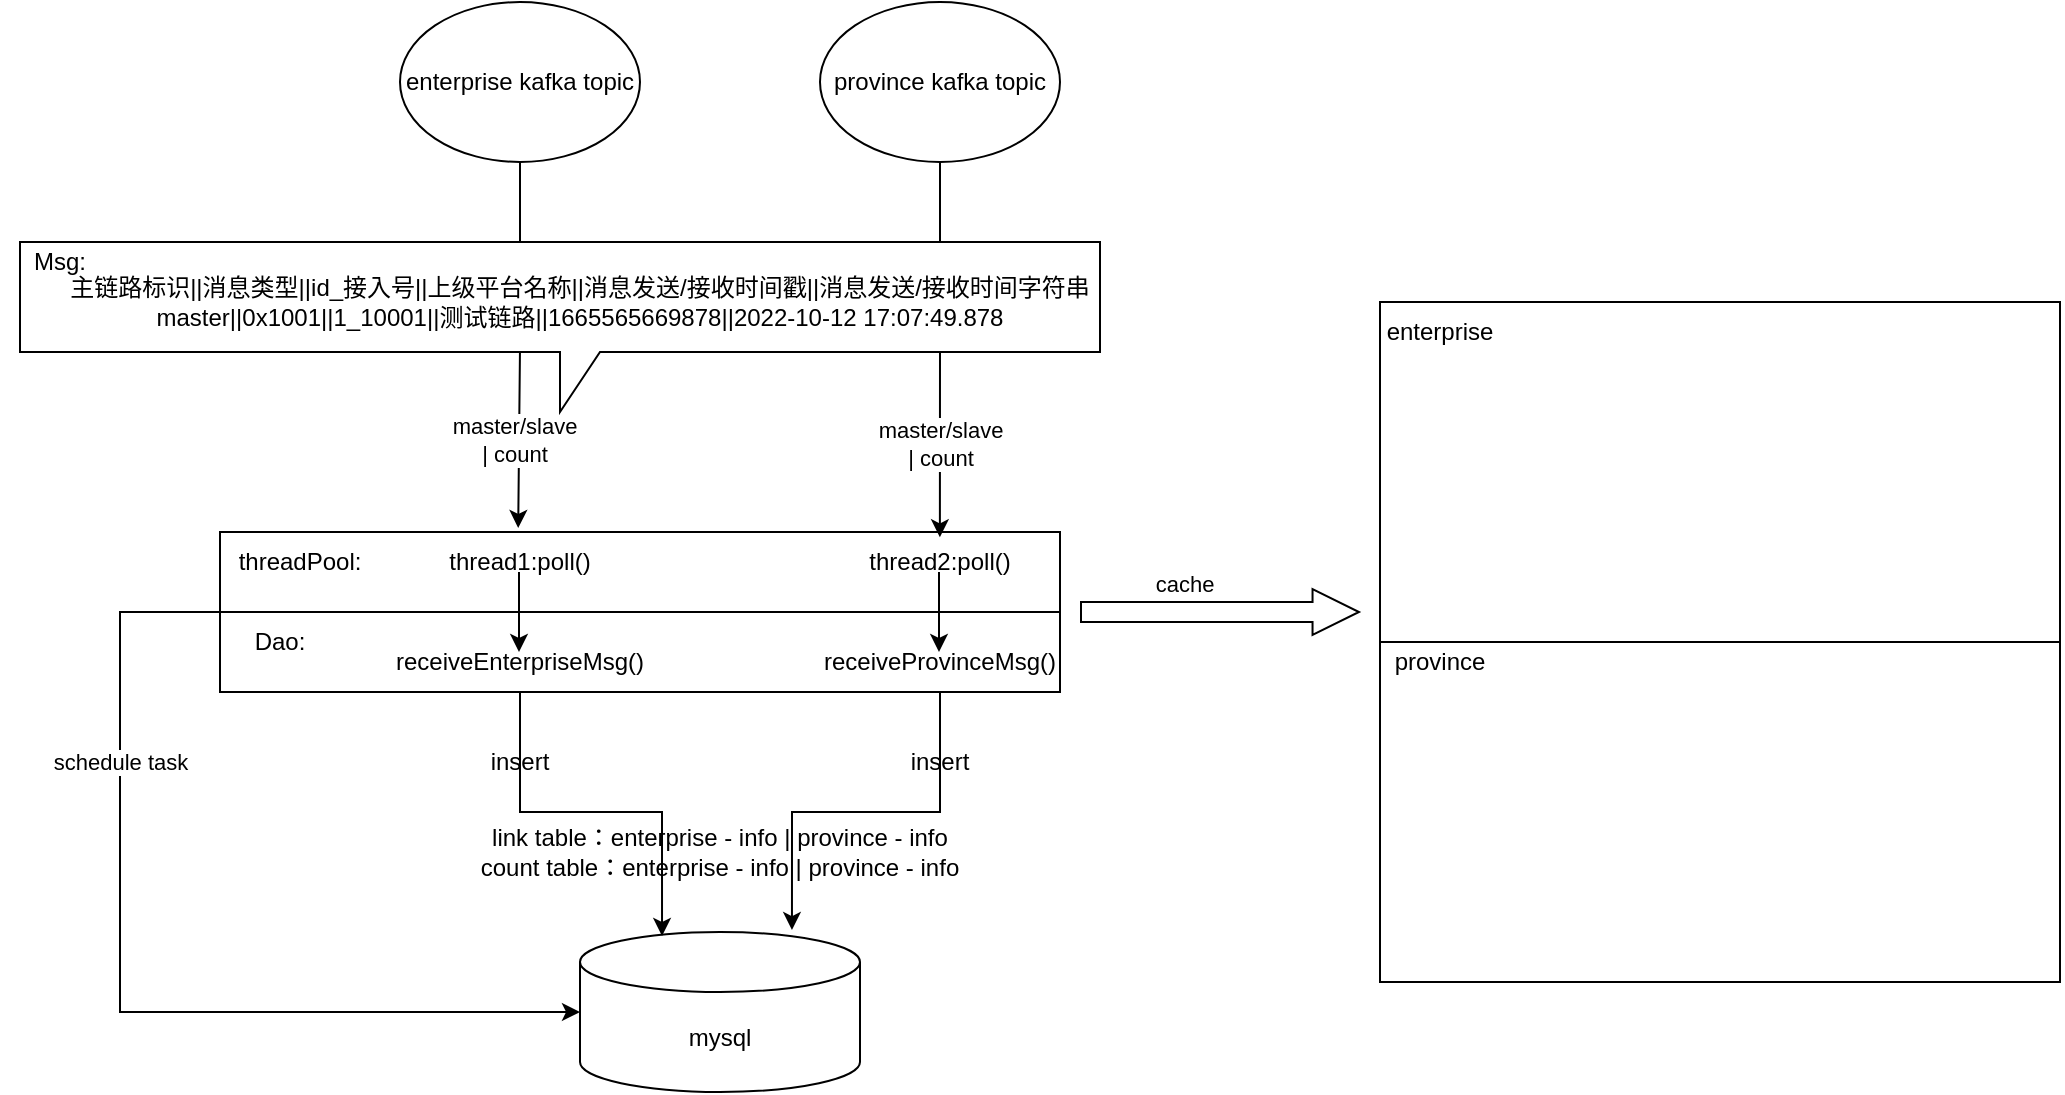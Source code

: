 <mxfile version="20.5.3" type="github">
  <diagram id="AL3O_xL7YQzq8grCgCo2" name="第 1 页">
    <mxGraphModel dx="1375" dy="762" grid="1" gridSize="10" guides="1" tooltips="1" connect="1" arrows="1" fold="1" page="1" pageScale="1" pageWidth="1654" pageHeight="2336" math="0" shadow="0">
      <root>
        <mxCell id="0" />
        <mxCell id="1" parent="0" />
        <mxCell id="YoZwcybYt3LhvjKQw7QA-45" style="edgeStyle=orthogonalEdgeStyle;rounded=0;orthogonalLoop=1;jettySize=auto;html=1;exitX=0.25;exitY=1;exitDx=0;exitDy=0;entryX=0;entryY=0.5;entryDx=0;entryDy=0;entryPerimeter=0;" edge="1" parent="1" source="YoZwcybYt3LhvjKQw7QA-3" target="YoZwcybYt3LhvjKQw7QA-21">
          <mxGeometry relative="1" as="geometry">
            <Array as="points">
              <mxPoint x="255" y="360" />
              <mxPoint x="100" y="360" />
              <mxPoint x="100" y="560" />
            </Array>
          </mxGeometry>
        </mxCell>
        <mxCell id="YoZwcybYt3LhvjKQw7QA-46" value="schedule task" style="edgeLabel;html=1;align=center;verticalAlign=middle;resizable=0;points=[];" vertex="1" connectable="0" parent="YoZwcybYt3LhvjKQw7QA-45">
          <mxGeometry x="-0.736" y="-2" relative="1" as="geometry">
            <mxPoint x="-113" y="77" as="offset" />
          </mxGeometry>
        </mxCell>
        <mxCell id="YoZwcybYt3LhvjKQw7QA-3" value="" style="rounded=0;whiteSpace=wrap;html=1;" vertex="1" parent="1">
          <mxGeometry x="150" y="320" width="420" height="80" as="geometry" />
        </mxCell>
        <mxCell id="YoZwcybYt3LhvjKQw7QA-8" style="edgeStyle=orthogonalEdgeStyle;rounded=0;orthogonalLoop=1;jettySize=auto;html=1;exitX=0.5;exitY=1;exitDx=0;exitDy=0;entryX=0.355;entryY=-0.025;entryDx=0;entryDy=0;entryPerimeter=0;" edge="1" parent="1" source="YoZwcybYt3LhvjKQw7QA-6" target="YoZwcybYt3LhvjKQw7QA-3">
          <mxGeometry relative="1" as="geometry">
            <mxPoint x="210" y="310" as="targetPoint" />
          </mxGeometry>
        </mxCell>
        <mxCell id="YoZwcybYt3LhvjKQw7QA-10" value="master/slave&lt;br&gt;| count" style="edgeLabel;html=1;align=center;verticalAlign=middle;resizable=0;points=[];" vertex="1" connectable="0" parent="YoZwcybYt3LhvjKQw7QA-8">
          <mxGeometry x="-0.095" y="-3" relative="1" as="geometry">
            <mxPoint y="56" as="offset" />
          </mxGeometry>
        </mxCell>
        <mxCell id="YoZwcybYt3LhvjKQw7QA-6" value="enterprise kafka topic" style="ellipse;whiteSpace=wrap;html=1;" vertex="1" parent="1">
          <mxGeometry x="240" y="55" width="120" height="80" as="geometry" />
        </mxCell>
        <mxCell id="YoZwcybYt3LhvjKQw7QA-9" style="edgeStyle=orthogonalEdgeStyle;rounded=0;orthogonalLoop=1;jettySize=auto;html=1;exitX=0.5;exitY=1;exitDx=0;exitDy=0;entryX=0.857;entryY=0.033;entryDx=0;entryDy=0;entryPerimeter=0;" edge="1" parent="1" source="YoZwcybYt3LhvjKQw7QA-7" target="YoZwcybYt3LhvjKQw7QA-3">
          <mxGeometry relative="1" as="geometry" />
        </mxCell>
        <mxCell id="YoZwcybYt3LhvjKQw7QA-11" value="master/slave&lt;br&gt;| count" style="edgeLabel;html=1;align=center;verticalAlign=middle;resizable=0;points=[];" vertex="1" connectable="0" parent="YoZwcybYt3LhvjKQw7QA-9">
          <mxGeometry x="-0.187" y="-3" relative="1" as="geometry">
            <mxPoint x="3" y="64" as="offset" />
          </mxGeometry>
        </mxCell>
        <mxCell id="YoZwcybYt3LhvjKQw7QA-7" value="province kafka topic" style="ellipse;whiteSpace=wrap;html=1;" vertex="1" parent="1">
          <mxGeometry x="450" y="55" width="120" height="80" as="geometry" />
        </mxCell>
        <mxCell id="YoZwcybYt3LhvjKQw7QA-13" value="" style="endArrow=none;html=1;rounded=0;" edge="1" parent="1" target="YoZwcybYt3LhvjKQw7QA-3">
          <mxGeometry width="50" height="50" relative="1" as="geometry">
            <mxPoint x="150" y="360" as="sourcePoint" />
            <mxPoint x="200" y="310" as="targetPoint" />
            <Array as="points">
              <mxPoint x="520" y="360" />
            </Array>
          </mxGeometry>
        </mxCell>
        <mxCell id="YoZwcybYt3LhvjKQw7QA-19" value="thread1:poll()" style="text;html=1;strokeColor=none;fillColor=none;align=center;verticalAlign=middle;whiteSpace=wrap;rounded=0;" vertex="1" parent="1">
          <mxGeometry x="270" y="320" width="60" height="30" as="geometry" />
        </mxCell>
        <mxCell id="YoZwcybYt3LhvjKQw7QA-20" value="thread2:poll()" style="text;html=1;strokeColor=none;fillColor=none;align=center;verticalAlign=middle;whiteSpace=wrap;rounded=0;" vertex="1" parent="1">
          <mxGeometry x="480" y="320" width="60" height="30" as="geometry" />
        </mxCell>
        <mxCell id="YoZwcybYt3LhvjKQw7QA-21" value="mysql" style="shape=cylinder3;whiteSpace=wrap;html=1;boundedLbl=1;backgroundOutline=1;size=15;" vertex="1" parent="1">
          <mxGeometry x="330" y="520" width="140" height="80" as="geometry" />
        </mxCell>
        <mxCell id="YoZwcybYt3LhvjKQw7QA-22" value="threadPool:" style="text;html=1;strokeColor=none;fillColor=none;align=center;verticalAlign=middle;whiteSpace=wrap;rounded=0;" vertex="1" parent="1">
          <mxGeometry x="160" y="320" width="60" height="30" as="geometry" />
        </mxCell>
        <mxCell id="YoZwcybYt3LhvjKQw7QA-23" value="Dao:" style="text;html=1;strokeColor=none;fillColor=none;align=center;verticalAlign=middle;whiteSpace=wrap;rounded=0;" vertex="1" parent="1">
          <mxGeometry x="150" y="360" width="60" height="30" as="geometry" />
        </mxCell>
        <mxCell id="YoZwcybYt3LhvjKQw7QA-28" style="edgeStyle=orthogonalEdgeStyle;rounded=0;orthogonalLoop=1;jettySize=auto;html=1;exitX=0.5;exitY=1;exitDx=0;exitDy=0;entryX=0.293;entryY=0.025;entryDx=0;entryDy=0;entryPerimeter=0;" edge="1" parent="1" source="YoZwcybYt3LhvjKQw7QA-24" target="YoZwcybYt3LhvjKQw7QA-21">
          <mxGeometry relative="1" as="geometry" />
        </mxCell>
        <mxCell id="YoZwcybYt3LhvjKQw7QA-24" value="receiveEnterpriseMsg()" style="text;html=1;strokeColor=none;fillColor=none;align=center;verticalAlign=middle;whiteSpace=wrap;rounded=0;" vertex="1" parent="1">
          <mxGeometry x="270" y="370" width="60" height="30" as="geometry" />
        </mxCell>
        <mxCell id="YoZwcybYt3LhvjKQw7QA-25" value="" style="endArrow=classic;html=1;rounded=0;" edge="1" parent="1">
          <mxGeometry width="50" height="50" relative="1" as="geometry">
            <mxPoint x="299.5" y="340" as="sourcePoint" />
            <mxPoint x="299.5" y="380" as="targetPoint" />
          </mxGeometry>
        </mxCell>
        <mxCell id="YoZwcybYt3LhvjKQw7QA-26" value="" style="endArrow=classic;html=1;rounded=0;" edge="1" parent="1">
          <mxGeometry width="50" height="50" relative="1" as="geometry">
            <mxPoint x="509.5" y="340" as="sourcePoint" />
            <mxPoint x="509.5" y="380" as="targetPoint" />
          </mxGeometry>
        </mxCell>
        <mxCell id="YoZwcybYt3LhvjKQw7QA-29" style="edgeStyle=orthogonalEdgeStyle;rounded=0;orthogonalLoop=1;jettySize=auto;html=1;exitX=0.5;exitY=1;exitDx=0;exitDy=0;entryX=0.757;entryY=-0.012;entryDx=0;entryDy=0;entryPerimeter=0;" edge="1" parent="1" source="YoZwcybYt3LhvjKQw7QA-27" target="YoZwcybYt3LhvjKQw7QA-21">
          <mxGeometry relative="1" as="geometry" />
        </mxCell>
        <mxCell id="YoZwcybYt3LhvjKQw7QA-27" value="receiveProvinceMsg()" style="text;html=1;strokeColor=none;fillColor=none;align=center;verticalAlign=middle;whiteSpace=wrap;rounded=0;" vertex="1" parent="1">
          <mxGeometry x="480" y="370" width="60" height="30" as="geometry" />
        </mxCell>
        <mxCell id="YoZwcybYt3LhvjKQw7QA-30" value="insert" style="text;html=1;strokeColor=none;fillColor=none;align=center;verticalAlign=middle;whiteSpace=wrap;rounded=0;" vertex="1" parent="1">
          <mxGeometry x="270" y="420" width="60" height="30" as="geometry" />
        </mxCell>
        <mxCell id="YoZwcybYt3LhvjKQw7QA-31" value="insert" style="text;html=1;strokeColor=none;fillColor=none;align=center;verticalAlign=middle;whiteSpace=wrap;rounded=0;" vertex="1" parent="1">
          <mxGeometry x="480" y="420" width="60" height="30" as="geometry" />
        </mxCell>
        <mxCell id="YoZwcybYt3LhvjKQw7QA-33" value="link table：enterprise - info | province - info&lt;br&gt;count table：enterprise - info | province - info" style="text;html=1;strokeColor=none;fillColor=none;align=center;verticalAlign=middle;whiteSpace=wrap;rounded=0;" vertex="1" parent="1">
          <mxGeometry x="260" y="445" width="280" height="70" as="geometry" />
        </mxCell>
        <mxCell id="YoZwcybYt3LhvjKQw7QA-34" value="" style="shape=flexArrow;endArrow=classic;html=1;rounded=0;endWidth=12;endSize=7.41;" edge="1" parent="1">
          <mxGeometry width="50" height="50" relative="1" as="geometry">
            <mxPoint x="580" y="360" as="sourcePoint" />
            <mxPoint x="720" y="360" as="targetPoint" />
          </mxGeometry>
        </mxCell>
        <mxCell id="YoZwcybYt3LhvjKQw7QA-35" value="cache" style="edgeLabel;html=1;align=center;verticalAlign=middle;resizable=0;points=[];" vertex="1" connectable="0" parent="YoZwcybYt3LhvjKQw7QA-34">
          <mxGeometry x="-0.214" y="-4" relative="1" as="geometry">
            <mxPoint x="-3" y="-18" as="offset" />
          </mxGeometry>
        </mxCell>
        <mxCell id="YoZwcybYt3LhvjKQw7QA-36" value="" style="whiteSpace=wrap;html=1;aspect=fixed;" vertex="1" parent="1">
          <mxGeometry x="730" y="205" width="340" height="340" as="geometry" />
        </mxCell>
        <mxCell id="YoZwcybYt3LhvjKQw7QA-38" value="" style="endArrow=none;html=1;rounded=0;entryX=0;entryY=0.5;entryDx=0;entryDy=0;exitX=1;exitY=0.5;exitDx=0;exitDy=0;" edge="1" parent="1" source="YoZwcybYt3LhvjKQw7QA-36" target="YoZwcybYt3LhvjKQw7QA-36">
          <mxGeometry width="50" height="50" relative="1" as="geometry">
            <mxPoint x="630" y="500" as="sourcePoint" />
            <mxPoint x="680" y="450" as="targetPoint" />
          </mxGeometry>
        </mxCell>
        <mxCell id="YoZwcybYt3LhvjKQw7QA-42" value="enterprise" style="text;html=1;strokeColor=none;fillColor=none;align=center;verticalAlign=middle;whiteSpace=wrap;rounded=0;" vertex="1" parent="1">
          <mxGeometry x="730" y="205" width="60" height="30" as="geometry" />
        </mxCell>
        <mxCell id="YoZwcybYt3LhvjKQw7QA-43" value="province" style="text;html=1;strokeColor=none;fillColor=none;align=center;verticalAlign=middle;whiteSpace=wrap;rounded=0;" vertex="1" parent="1">
          <mxGeometry x="730" y="370" width="60" height="30" as="geometry" />
        </mxCell>
        <mxCell id="YoZwcybYt3LhvjKQw7QA-51" value="" style="group" vertex="1" connectable="0" parent="1">
          <mxGeometry x="40" y="170" width="560" height="90" as="geometry" />
        </mxCell>
        <mxCell id="YoZwcybYt3LhvjKQw7QA-50" value="" style="shape=callout;whiteSpace=wrap;html=1;perimeter=calloutPerimeter;" vertex="1" parent="YoZwcybYt3LhvjKQw7QA-51">
          <mxGeometry x="10" y="5" width="540" height="85" as="geometry" />
        </mxCell>
        <mxCell id="YoZwcybYt3LhvjKQw7QA-47" value="&lt;div&gt;主链路标识||消息类型||id_接入号||上级平台名称||消息发送/接收时间戳||消息发送/接收时间字符串&lt;/div&gt;&lt;div&gt;master||0x1001||1_10001||测试链路||1665565669878||2022-10-12 17:07:49.878&lt;/div&gt;" style="text;html=1;strokeColor=none;fillColor=none;align=center;verticalAlign=middle;whiteSpace=wrap;rounded=0;" vertex="1" parent="YoZwcybYt3LhvjKQw7QA-51">
          <mxGeometry x="20" y="15" width="540" height="40" as="geometry" />
        </mxCell>
        <mxCell id="YoZwcybYt3LhvjKQw7QA-48" value="Msg:" style="text;html=1;strokeColor=none;fillColor=none;align=center;verticalAlign=middle;whiteSpace=wrap;rounded=0;" vertex="1" parent="YoZwcybYt3LhvjKQw7QA-51">
          <mxGeometry width="60" height="30" as="geometry" />
        </mxCell>
      </root>
    </mxGraphModel>
  </diagram>
</mxfile>
